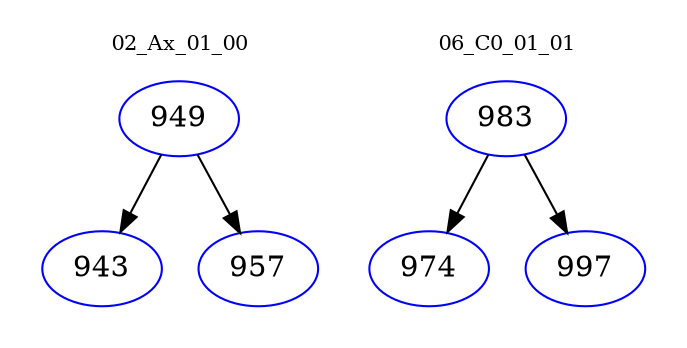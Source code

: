digraph{
subgraph cluster_0 {
color = white
label = "02_Ax_01_00";
fontsize=10;
T0_949 [label="949", color="blue"]
T0_949 -> T0_943 [color="black"]
T0_943 [label="943", color="blue"]
T0_949 -> T0_957 [color="black"]
T0_957 [label="957", color="blue"]
}
subgraph cluster_1 {
color = white
label = "06_C0_01_01";
fontsize=10;
T1_983 [label="983", color="blue"]
T1_983 -> T1_974 [color="black"]
T1_974 [label="974", color="blue"]
T1_983 -> T1_997 [color="black"]
T1_997 [label="997", color="blue"]
}
}
